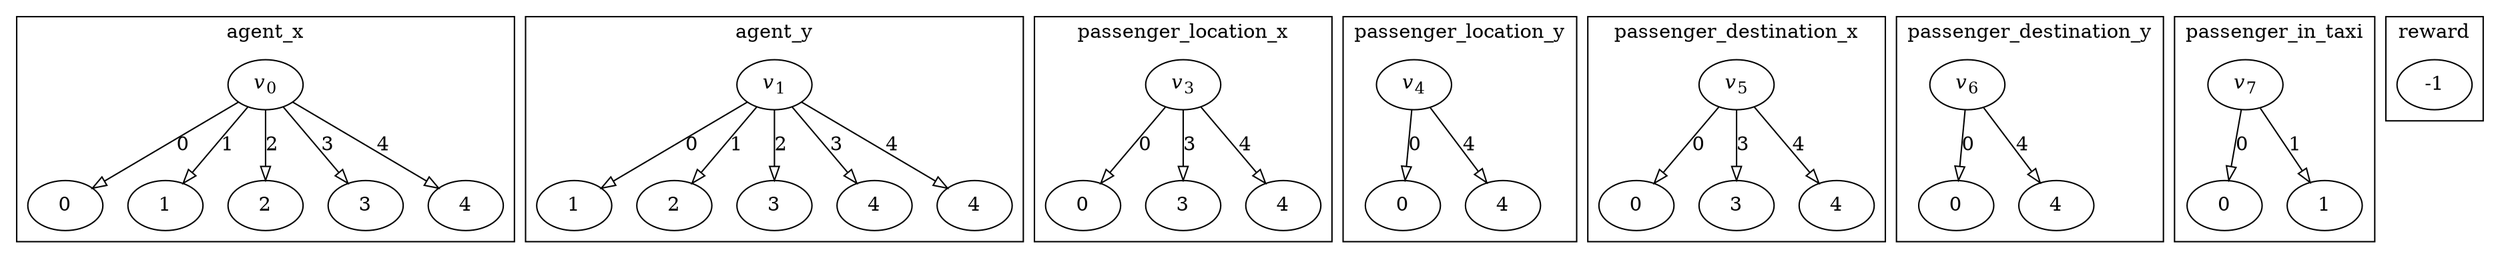 digraph {
edge [arrowhead=empty]

subgraph cluster_agent_x {
label="agent_x"
agent_x_n0 [label=<<i>v</i><sub>0</sub>>]
agent_x_n0 -> agent_x_n1 [label=<0>]
agent_x_n1 [label="0"]
agent_x_n0 -> agent_x_n2 [label=<1>]
agent_x_n2 [label="1"]
agent_x_n0 -> agent_x_n3 [label=<2>]
agent_x_n3 [label="2"]
agent_x_n0 -> agent_x_n4 [label=<3>]
agent_x_n4 [label="3"]
agent_x_n0 -> agent_x_n5 [label=<4>]
agent_x_n5 [label="4"]
}

subgraph cluster_agent_y {
label="agent_y"
agent_y_n0 [label=<<i>v</i><sub>1</sub>>]
agent_y_n0 -> agent_y_n1 [label=<0>]
agent_y_n1 [label="1"]
agent_y_n0 -> agent_y_n2 [label=<1>]
agent_y_n2 [label="2"]
agent_y_n0 -> agent_y_n3 [label=<2>]
agent_y_n3 [label="3"]
agent_y_n0 -> agent_y_n4 [label=<3>]
agent_y_n4 [label="4"]
agent_y_n0 -> agent_y_n5 [label=<4>]
agent_y_n5 [label="4"]
}

subgraph cluster_passenger_location_x {
label="passenger_location_x"
passenger_location_x_n0 [label=<<i>v</i><sub>3</sub>>]
passenger_location_x_n0 -> passenger_location_x_n1 [label=<0>]
passenger_location_x_n1 [label="0"]
passenger_location_x_n0 -> passenger_location_x_n2 [label=<3>]
passenger_location_x_n2 [label="3"]
passenger_location_x_n0 -> passenger_location_x_n3 [label=<4>]
passenger_location_x_n3 [label="4"]
}

subgraph cluster_passenger_location_y {
label="passenger_location_y"
passenger_location_y_n0 [label=<<i>v</i><sub>4</sub>>]
passenger_location_y_n0 -> passenger_location_y_n1 [label=<0>]
passenger_location_y_n1 [label="0"]
passenger_location_y_n0 -> passenger_location_y_n2 [label=<4>]
passenger_location_y_n2 [label="4"]
}

subgraph cluster_passenger_destination_x {
label="passenger_destination_x"
passenger_destination_x_n0 [label=<<i>v</i><sub>5</sub>>]
passenger_destination_x_n0 -> passenger_destination_x_n1 [label=<0>]
passenger_destination_x_n1 [label="0"]
passenger_destination_x_n0 -> passenger_destination_x_n2 [label=<3>]
passenger_destination_x_n2 [label="3"]
passenger_destination_x_n0 -> passenger_destination_x_n3 [label=<4>]
passenger_destination_x_n3 [label="4"]
}

subgraph cluster_passenger_destination_y {
label="passenger_destination_y"
passenger_destination_y_n0 [label=<<i>v</i><sub>6</sub>>]
passenger_destination_y_n0 -> passenger_destination_y_n1 [label=<0>]
passenger_destination_y_n1 [label="0"]
passenger_destination_y_n0 -> passenger_destination_y_n2 [label=<4>]
passenger_destination_y_n2 [label="4"]
}

subgraph cluster_passenger_in_taxi {
label="passenger_in_taxi"
passenger_in_taxi_n0 [label=<<i>v</i><sub>7</sub>>]
passenger_in_taxi_n0 -> passenger_in_taxi_n1 [label=<0>]
passenger_in_taxi_n1 [label="0"]
passenger_in_taxi_n0 -> passenger_in_taxi_n2 [label=<1>]
passenger_in_taxi_n2 [label="1"]
}

subgraph cluster_reward {
label="reward"
reward_n0 [label="-1"]
}
}
